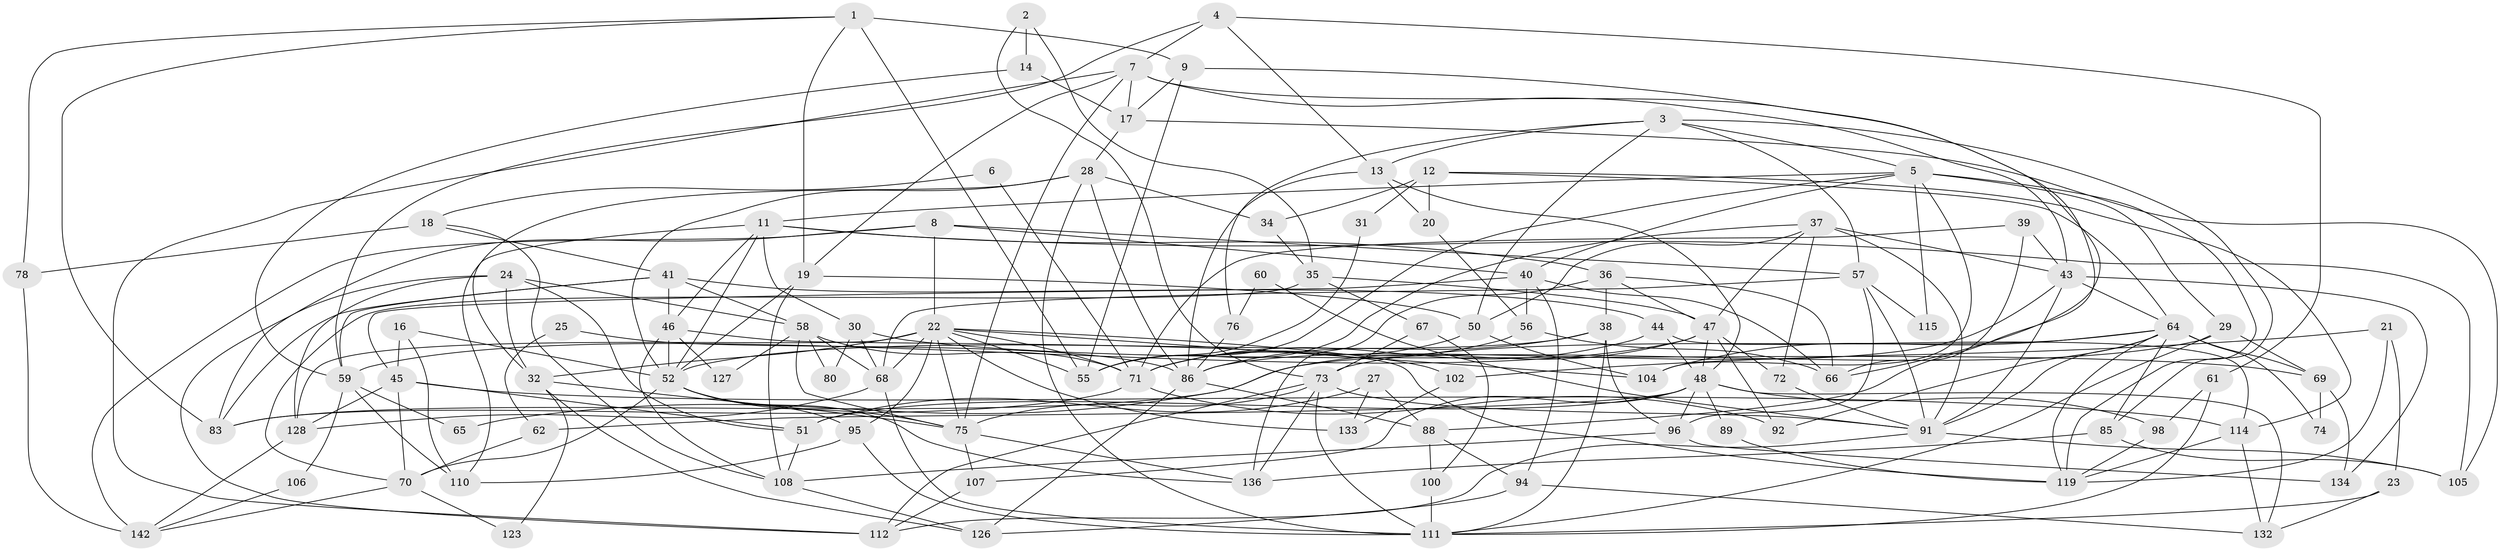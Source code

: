 // original degree distribution, {4: 0.20408163265306123, 3: 0.2653061224489796, 6: 0.08843537414965986, 5: 0.23809523809523808, 2: 0.1564625850340136, 7: 0.027210884353741496, 8: 0.02040816326530612}
// Generated by graph-tools (version 1.1) at 2025/11/02/27/25 16:11:24]
// undirected, 102 vertices, 244 edges
graph export_dot {
graph [start="1"]
  node [color=gray90,style=filled];
  1 [super="+79"];
  2;
  3 [super="+129"];
  4 [super="+10"];
  5 [super="+144"];
  6;
  7 [super="+15"];
  8;
  9 [super="+54"];
  11 [super="+93"];
  12;
  13;
  14;
  16;
  17 [super="+26"];
  18;
  19 [super="+90"];
  20 [super="+87"];
  21;
  22 [super="+113"];
  23;
  24;
  25;
  27;
  28 [super="+125"];
  29 [super="+33"];
  30;
  31;
  32 [super="+81"];
  34;
  35 [super="+103"];
  36 [super="+42"];
  37;
  38;
  39;
  40;
  41 [super="+130"];
  43 [super="+137"];
  44 [super="+63"];
  45 [super="+49"];
  46 [super="+117"];
  47 [super="+138"];
  48 [super="+145"];
  50 [super="+139"];
  51;
  52 [super="+53"];
  55 [super="+124"];
  56;
  57 [super="+99"];
  58 [super="+118"];
  59 [super="+77"];
  60;
  61;
  62;
  64 [super="+97"];
  65;
  66;
  67;
  68 [super="+121"];
  69 [super="+82"];
  70;
  71 [super="+116"];
  72;
  73 [super="+109"];
  74;
  75 [super="+84"];
  76;
  78;
  80;
  83;
  85 [super="+101"];
  86 [super="+135"];
  88;
  89;
  91 [super="+120"];
  92;
  94;
  95;
  96 [super="+131"];
  98;
  100;
  102;
  104;
  105;
  106;
  107;
  108 [super="+122"];
  110 [super="+147"];
  111 [super="+140"];
  112;
  114 [super="+143"];
  115;
  119 [super="+146"];
  123;
  126;
  127;
  128;
  132;
  133;
  134;
  136 [super="+141"];
  142;
  1 -- 19;
  1 -- 78;
  1 -- 83;
  1 -- 9;
  1 -- 55 [weight=2];
  2 -- 14;
  2 -- 35;
  2 -- 73;
  3 -- 13;
  3 -- 76;
  3 -- 57;
  3 -- 50;
  3 -- 85;
  3 -- 5;
  4 -- 13;
  4 -- 61;
  4 -- 7;
  4 -- 59;
  5 -- 40;
  5 -- 55;
  5 -- 29;
  5 -- 115;
  5 -- 104;
  5 -- 11;
  5 -- 119;
  6 -- 18;
  6 -- 71;
  7 -- 112;
  7 -- 66;
  7 -- 75;
  7 -- 43 [weight=2];
  7 -- 17;
  7 -- 19;
  8 -- 57;
  8 -- 142;
  8 -- 22;
  8 -- 40;
  8 -- 83;
  9 -- 55;
  9 -- 17;
  9 -- 88;
  11 -- 36 [weight=2];
  11 -- 46;
  11 -- 30;
  11 -- 105;
  11 -- 110;
  11 -- 52;
  12 -- 34;
  12 -- 64;
  12 -- 31;
  12 -- 114;
  12 -- 20;
  13 -- 48;
  13 -- 20;
  13 -- 86;
  14 -- 17;
  14 -- 59;
  16 -- 45;
  16 -- 110;
  16 -- 52;
  17 -- 105;
  17 -- 28;
  18 -- 108;
  18 -- 78;
  18 -- 41;
  19 -- 52;
  19 -- 50;
  19 -- 108;
  20 -- 56;
  21 -- 23;
  21 -- 102;
  21 -- 119;
  22 -- 133;
  22 -- 95;
  22 -- 128;
  22 -- 68;
  22 -- 102;
  22 -- 104;
  22 -- 75;
  22 -- 55;
  22 -- 32;
  22 -- 71;
  23 -- 111;
  23 -- 132;
  24 -- 112;
  24 -- 128;
  24 -- 32;
  24 -- 51;
  24 -- 58;
  25 -- 62;
  25 -- 86;
  27 -- 88;
  27 -- 51;
  27 -- 133;
  28 -- 34;
  28 -- 86;
  28 -- 52;
  28 -- 32;
  28 -- 111;
  29 -- 111;
  29 -- 83;
  29 -- 69;
  30 -- 68;
  30 -- 80;
  30 -- 69;
  31 -- 55;
  32 -- 75;
  32 -- 126;
  32 -- 123;
  34 -- 35;
  35 -- 47;
  35 -- 70;
  35 -- 67;
  36 -- 47;
  36 -- 66;
  36 -- 136;
  36 -- 38;
  37 -- 43;
  37 -- 47;
  37 -- 72;
  37 -- 55;
  37 -- 50;
  37 -- 91;
  38 -- 52;
  38 -- 86;
  38 -- 111;
  38 -- 96;
  39 -- 66;
  39 -- 71;
  39 -- 43;
  40 -- 56;
  40 -- 66;
  40 -- 94;
  40 -- 45;
  41 -- 83;
  41 -- 59;
  41 -- 58;
  41 -- 44;
  41 -- 46;
  43 -- 86;
  43 -- 134;
  43 -- 64;
  43 -- 91;
  44 -- 114;
  44 -- 48;
  44 -- 71;
  45 -- 51;
  45 -- 128;
  45 -- 114;
  45 -- 70;
  46 -- 127;
  46 -- 108;
  46 -- 119;
  46 -- 52;
  47 -- 48 [weight=2];
  47 -- 65;
  47 -- 72;
  47 -- 59;
  47 -- 92;
  48 -- 62;
  48 -- 89;
  48 -- 98;
  48 -- 132;
  48 -- 51;
  48 -- 107;
  48 -- 96;
  50 -- 104;
  50 -- 71;
  51 -- 108;
  52 -- 70;
  52 -- 75;
  52 -- 95;
  52 -- 136;
  56 -- 66;
  56 -- 71;
  57 -- 68;
  57 -- 115;
  57 -- 91;
  57 -- 96;
  58 -- 80;
  58 -- 71;
  58 -- 127;
  58 -- 75;
  58 -- 68;
  59 -- 65;
  59 -- 110;
  59 -- 106;
  60 -- 76;
  60 -- 91;
  61 -- 111;
  61 -- 98;
  62 -- 70;
  64 -- 73;
  64 -- 74;
  64 -- 92;
  64 -- 69;
  64 -- 104;
  64 -- 119;
  64 -- 85;
  64 -- 91;
  67 -- 73;
  67 -- 100;
  68 -- 128;
  68 -- 111;
  69 -- 74;
  69 -- 134;
  70 -- 142;
  70 -- 123;
  71 -- 83;
  71 -- 92;
  72 -- 91;
  73 -- 91;
  73 -- 111;
  73 -- 112;
  73 -- 75;
  73 -- 136;
  75 -- 136;
  75 -- 107;
  76 -- 86;
  78 -- 142;
  85 -- 105;
  85 -- 136;
  86 -- 88;
  86 -- 126;
  88 -- 94;
  88 -- 100;
  89 -- 119;
  91 -- 112;
  91 -- 105;
  94 -- 126;
  94 -- 132;
  95 -- 111;
  95 -- 110;
  96 -- 134;
  96 -- 108;
  98 -- 119;
  100 -- 111;
  102 -- 133;
  106 -- 142;
  107 -- 112;
  108 -- 126;
  114 -- 119;
  114 -- 132;
  128 -- 142;
}

